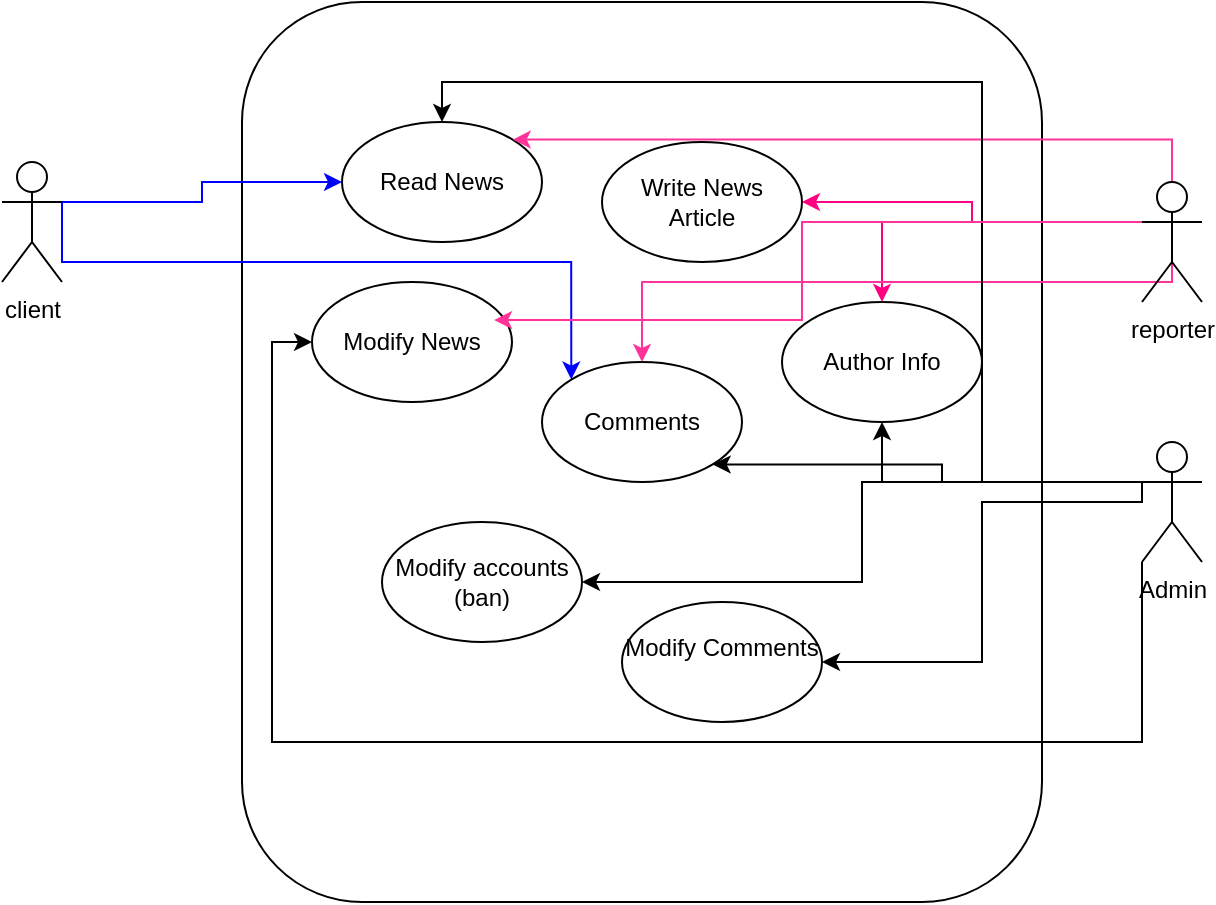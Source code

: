 <mxfile version="26.1.1">
  <diagram name="Page-1" id="nAeYD9zv7o3SUyDJOgNx">
    <mxGraphModel dx="746" dy="826" grid="1" gridSize="10" guides="1" tooltips="1" connect="1" arrows="1" fold="1" page="1" pageScale="1" pageWidth="850" pageHeight="1100" math="0" shadow="0">
      <root>
        <mxCell id="0" />
        <mxCell id="1" parent="0" />
        <mxCell id="De-4vPb_fdGooCqSFU7z-10" value="" style="rounded=1;whiteSpace=wrap;html=1;" vertex="1" parent="1">
          <mxGeometry x="290" y="130" width="400" height="450" as="geometry" />
        </mxCell>
        <mxCell id="De-4vPb_fdGooCqSFU7z-45" style="edgeStyle=orthogonalEdgeStyle;rounded=0;orthogonalLoop=1;jettySize=auto;html=1;exitX=1;exitY=0.333;exitDx=0;exitDy=0;exitPerimeter=0;strokeColor=#0000FF;" edge="1" parent="1" source="De-4vPb_fdGooCqSFU7z-12" target="De-4vPb_fdGooCqSFU7z-14">
          <mxGeometry relative="1" as="geometry" />
        </mxCell>
        <mxCell id="De-4vPb_fdGooCqSFU7z-46" style="edgeStyle=orthogonalEdgeStyle;rounded=0;orthogonalLoop=1;jettySize=auto;html=1;exitX=1;exitY=0.333;exitDx=0;exitDy=0;exitPerimeter=0;entryX=0;entryY=0;entryDx=0;entryDy=0;strokeColor=#0000FF;" edge="1" parent="1" source="De-4vPb_fdGooCqSFU7z-12" target="De-4vPb_fdGooCqSFU7z-17">
          <mxGeometry relative="1" as="geometry">
            <Array as="points">
              <mxPoint x="200" y="260" />
              <mxPoint x="455" y="260" />
            </Array>
          </mxGeometry>
        </mxCell>
        <mxCell id="De-4vPb_fdGooCqSFU7z-12" value="client&lt;div&gt;&lt;br&gt;&lt;/div&gt;" style="shape=umlActor;verticalLabelPosition=bottom;verticalAlign=top;html=1;outlineConnect=0;" vertex="1" parent="1">
          <mxGeometry x="170" y="210" width="30" height="60" as="geometry" />
        </mxCell>
        <mxCell id="De-4vPb_fdGooCqSFU7z-14" value="Read News" style="ellipse;whiteSpace=wrap;html=1;" vertex="1" parent="1">
          <mxGeometry x="340" y="190" width="100" height="60" as="geometry" />
        </mxCell>
        <mxCell id="De-4vPb_fdGooCqSFU7z-16" value="Write News&lt;div&gt;Article&lt;/div&gt;" style="ellipse;whiteSpace=wrap;html=1;" vertex="1" parent="1">
          <mxGeometry x="470" y="200" width="100" height="60" as="geometry" />
        </mxCell>
        <mxCell id="De-4vPb_fdGooCqSFU7z-17" value="Comments" style="ellipse;whiteSpace=wrap;html=1;" vertex="1" parent="1">
          <mxGeometry x="440" y="310" width="100" height="60" as="geometry" />
        </mxCell>
        <mxCell id="De-4vPb_fdGooCqSFU7z-19" value="Modify accounts&lt;div&gt;(ban)&lt;/div&gt;" style="ellipse;whiteSpace=wrap;html=1;" vertex="1" parent="1">
          <mxGeometry x="360" y="390" width="100" height="60" as="geometry" />
        </mxCell>
        <mxCell id="De-4vPb_fdGooCqSFU7z-22" value="Author Info" style="ellipse;whiteSpace=wrap;html=1;" vertex="1" parent="1">
          <mxGeometry x="560" y="280" width="100" height="60" as="geometry" />
        </mxCell>
        <mxCell id="De-4vPb_fdGooCqSFU7z-38" style="edgeStyle=orthogonalEdgeStyle;rounded=0;orthogonalLoop=1;jettySize=auto;html=1;exitX=0;exitY=0.333;exitDx=0;exitDy=0;exitPerimeter=0;entryX=1;entryY=0.5;entryDx=0;entryDy=0;strokeColor=#FF0080;" edge="1" parent="1" source="De-4vPb_fdGooCqSFU7z-24" target="De-4vPb_fdGooCqSFU7z-16">
          <mxGeometry relative="1" as="geometry" />
        </mxCell>
        <mxCell id="De-4vPb_fdGooCqSFU7z-41" style="edgeStyle=orthogonalEdgeStyle;rounded=0;orthogonalLoop=1;jettySize=auto;html=1;exitX=0.5;exitY=0;exitDx=0;exitDy=0;exitPerimeter=0;entryX=1;entryY=0;entryDx=0;entryDy=0;fillColor=#FF0080;strokeColor=#FF3399;" edge="1" parent="1" source="De-4vPb_fdGooCqSFU7z-24" target="De-4vPb_fdGooCqSFU7z-14">
          <mxGeometry relative="1" as="geometry" />
        </mxCell>
        <mxCell id="De-4vPb_fdGooCqSFU7z-42" style="edgeStyle=orthogonalEdgeStyle;rounded=0;orthogonalLoop=1;jettySize=auto;html=1;exitX=0;exitY=0.333;exitDx=0;exitDy=0;exitPerimeter=0;entryX=0.5;entryY=0;entryDx=0;entryDy=0;strokeColor=#FF0080;" edge="1" parent="1" source="De-4vPb_fdGooCqSFU7z-24" target="De-4vPb_fdGooCqSFU7z-22">
          <mxGeometry relative="1" as="geometry" />
        </mxCell>
        <mxCell id="De-4vPb_fdGooCqSFU7z-44" style="edgeStyle=orthogonalEdgeStyle;rounded=0;orthogonalLoop=1;jettySize=auto;html=1;exitX=0.5;exitY=0.5;exitDx=0;exitDy=0;exitPerimeter=0;entryX=0.5;entryY=0;entryDx=0;entryDy=0;strokeColor=#FF3399;" edge="1" parent="1" source="De-4vPb_fdGooCqSFU7z-24" target="De-4vPb_fdGooCqSFU7z-17">
          <mxGeometry relative="1" as="geometry">
            <Array as="points">
              <mxPoint x="755" y="270" />
              <mxPoint x="490" y="270" />
            </Array>
          </mxGeometry>
        </mxCell>
        <mxCell id="De-4vPb_fdGooCqSFU7z-24" value="reporter" style="shape=umlActor;verticalLabelPosition=bottom;verticalAlign=top;html=1;outlineConnect=0;" vertex="1" parent="1">
          <mxGeometry x="740" y="220" width="30" height="60" as="geometry" />
        </mxCell>
        <mxCell id="De-4vPb_fdGooCqSFU7z-28" style="edgeStyle=orthogonalEdgeStyle;rounded=0;orthogonalLoop=1;jettySize=auto;html=1;exitX=0;exitY=0.333;exitDx=0;exitDy=0;exitPerimeter=0;entryX=1;entryY=0.5;entryDx=0;entryDy=0;" edge="1" parent="1" source="De-4vPb_fdGooCqSFU7z-27" target="De-4vPb_fdGooCqSFU7z-19">
          <mxGeometry relative="1" as="geometry" />
        </mxCell>
        <mxCell id="De-4vPb_fdGooCqSFU7z-33" style="edgeStyle=orthogonalEdgeStyle;rounded=0;orthogonalLoop=1;jettySize=auto;html=1;exitX=0;exitY=0.333;exitDx=0;exitDy=0;exitPerimeter=0;" edge="1" parent="1" source="De-4vPb_fdGooCqSFU7z-27" target="De-4vPb_fdGooCqSFU7z-22">
          <mxGeometry relative="1" as="geometry" />
        </mxCell>
        <mxCell id="De-4vPb_fdGooCqSFU7z-34" style="edgeStyle=orthogonalEdgeStyle;rounded=0;orthogonalLoop=1;jettySize=auto;html=1;exitX=0;exitY=0.333;exitDx=0;exitDy=0;exitPerimeter=0;entryX=1;entryY=0.5;entryDx=0;entryDy=0;" edge="1" parent="1" source="De-4vPb_fdGooCqSFU7z-27" target="De-4vPb_fdGooCqSFU7z-30">
          <mxGeometry relative="1" as="geometry">
            <Array as="points">
              <mxPoint x="740" y="380" />
              <mxPoint x="660" y="380" />
              <mxPoint x="660" y="460" />
            </Array>
          </mxGeometry>
        </mxCell>
        <mxCell id="De-4vPb_fdGooCqSFU7z-35" style="edgeStyle=orthogonalEdgeStyle;rounded=0;orthogonalLoop=1;jettySize=auto;html=1;exitX=0;exitY=0.333;exitDx=0;exitDy=0;exitPerimeter=0;entryX=0.5;entryY=0;entryDx=0;entryDy=0;" edge="1" parent="1" source="De-4vPb_fdGooCqSFU7z-27" target="De-4vPb_fdGooCqSFU7z-14">
          <mxGeometry relative="1" as="geometry">
            <Array as="points">
              <mxPoint x="660" y="370" />
              <mxPoint x="660" y="170" />
              <mxPoint x="390" y="170" />
            </Array>
          </mxGeometry>
        </mxCell>
        <mxCell id="De-4vPb_fdGooCqSFU7z-36" style="edgeStyle=orthogonalEdgeStyle;rounded=0;orthogonalLoop=1;jettySize=auto;html=1;exitX=0;exitY=1;exitDx=0;exitDy=0;exitPerimeter=0;entryX=0;entryY=0.5;entryDx=0;entryDy=0;" edge="1" parent="1" source="De-4vPb_fdGooCqSFU7z-27" target="De-4vPb_fdGooCqSFU7z-31">
          <mxGeometry relative="1" as="geometry">
            <Array as="points">
              <mxPoint x="740" y="500" />
              <mxPoint x="305" y="500" />
              <mxPoint x="305" y="300" />
            </Array>
          </mxGeometry>
        </mxCell>
        <mxCell id="De-4vPb_fdGooCqSFU7z-37" style="edgeStyle=orthogonalEdgeStyle;rounded=0;orthogonalLoop=1;jettySize=auto;html=1;exitX=0;exitY=0.333;exitDx=0;exitDy=0;exitPerimeter=0;entryX=1;entryY=1;entryDx=0;entryDy=0;" edge="1" parent="1" source="De-4vPb_fdGooCqSFU7z-27" target="De-4vPb_fdGooCqSFU7z-17">
          <mxGeometry relative="1" as="geometry" />
        </mxCell>
        <mxCell id="De-4vPb_fdGooCqSFU7z-27" value="Admin" style="shape=umlActor;verticalLabelPosition=bottom;verticalAlign=top;html=1;outlineConnect=0;" vertex="1" parent="1">
          <mxGeometry x="740" y="350" width="30" height="60" as="geometry" />
        </mxCell>
        <mxCell id="De-4vPb_fdGooCqSFU7z-30" value="Modify Comments&lt;div&gt;&lt;br&gt;&lt;/div&gt;" style="ellipse;whiteSpace=wrap;html=1;" vertex="1" parent="1">
          <mxGeometry x="480" y="430" width="100" height="60" as="geometry" />
        </mxCell>
        <mxCell id="De-4vPb_fdGooCqSFU7z-31" value="Modify News" style="ellipse;whiteSpace=wrap;html=1;" vertex="1" parent="1">
          <mxGeometry x="325" y="270" width="100" height="60" as="geometry" />
        </mxCell>
        <mxCell id="De-4vPb_fdGooCqSFU7z-43" style="edgeStyle=orthogonalEdgeStyle;rounded=0;orthogonalLoop=1;jettySize=auto;html=1;exitX=0;exitY=0.333;exitDx=0;exitDy=0;exitPerimeter=0;entryX=0.91;entryY=0.317;entryDx=0;entryDy=0;entryPerimeter=0;fillColor=#FF3399;strokeColor=#FF3399;" edge="1" parent="1" source="De-4vPb_fdGooCqSFU7z-24" target="De-4vPb_fdGooCqSFU7z-31">
          <mxGeometry relative="1" as="geometry">
            <Array as="points">
              <mxPoint x="570" y="240" />
              <mxPoint x="570" y="289" />
            </Array>
          </mxGeometry>
        </mxCell>
      </root>
    </mxGraphModel>
  </diagram>
</mxfile>

